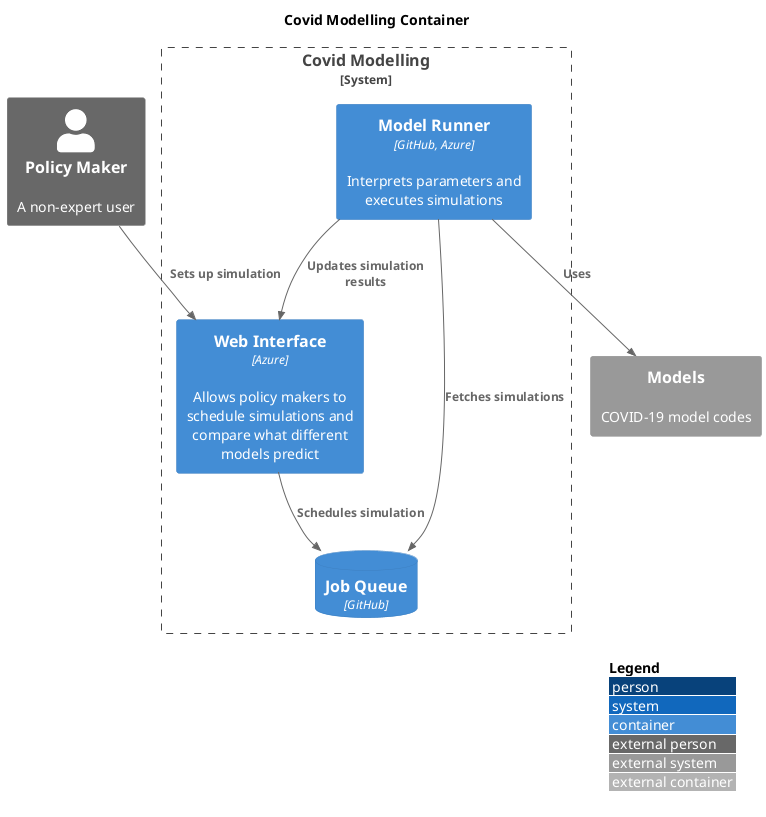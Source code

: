 
@startuml
!include <c4/C4_Container.puml>

'ref http://plantuml.com/stdlib

LAYOUT_WITH_LEGEND()

title Covid Modelling Container

Person_Ext(policy_maker, "Policy Maker" , "A non-expert user" )

System_Boundary(covid_modelling, "Covid Modelling") {
  Container(ui, "Web Interface", "Azure", "Allows policy makers to schedule simulations and compare what different models predict")
  ContainerDb(queue, "Job Queue", "GitHub")
  Container(model_runner, "Model Runner", "GitHub, Azure", "Interprets parameters and executes simulations")
}

System_Ext(models, "Models", "COVID-19 model codes")

Rel(policy_maker, ui, "Sets up simulation")
Rel(ui, queue, "Schedules simulation")
Rel(model_runner, queue, "Fetches simulations")
Rel(model_runner, ui, "Updates simulation results")
Rel(model_runner, models, "Uses")
@enduml
